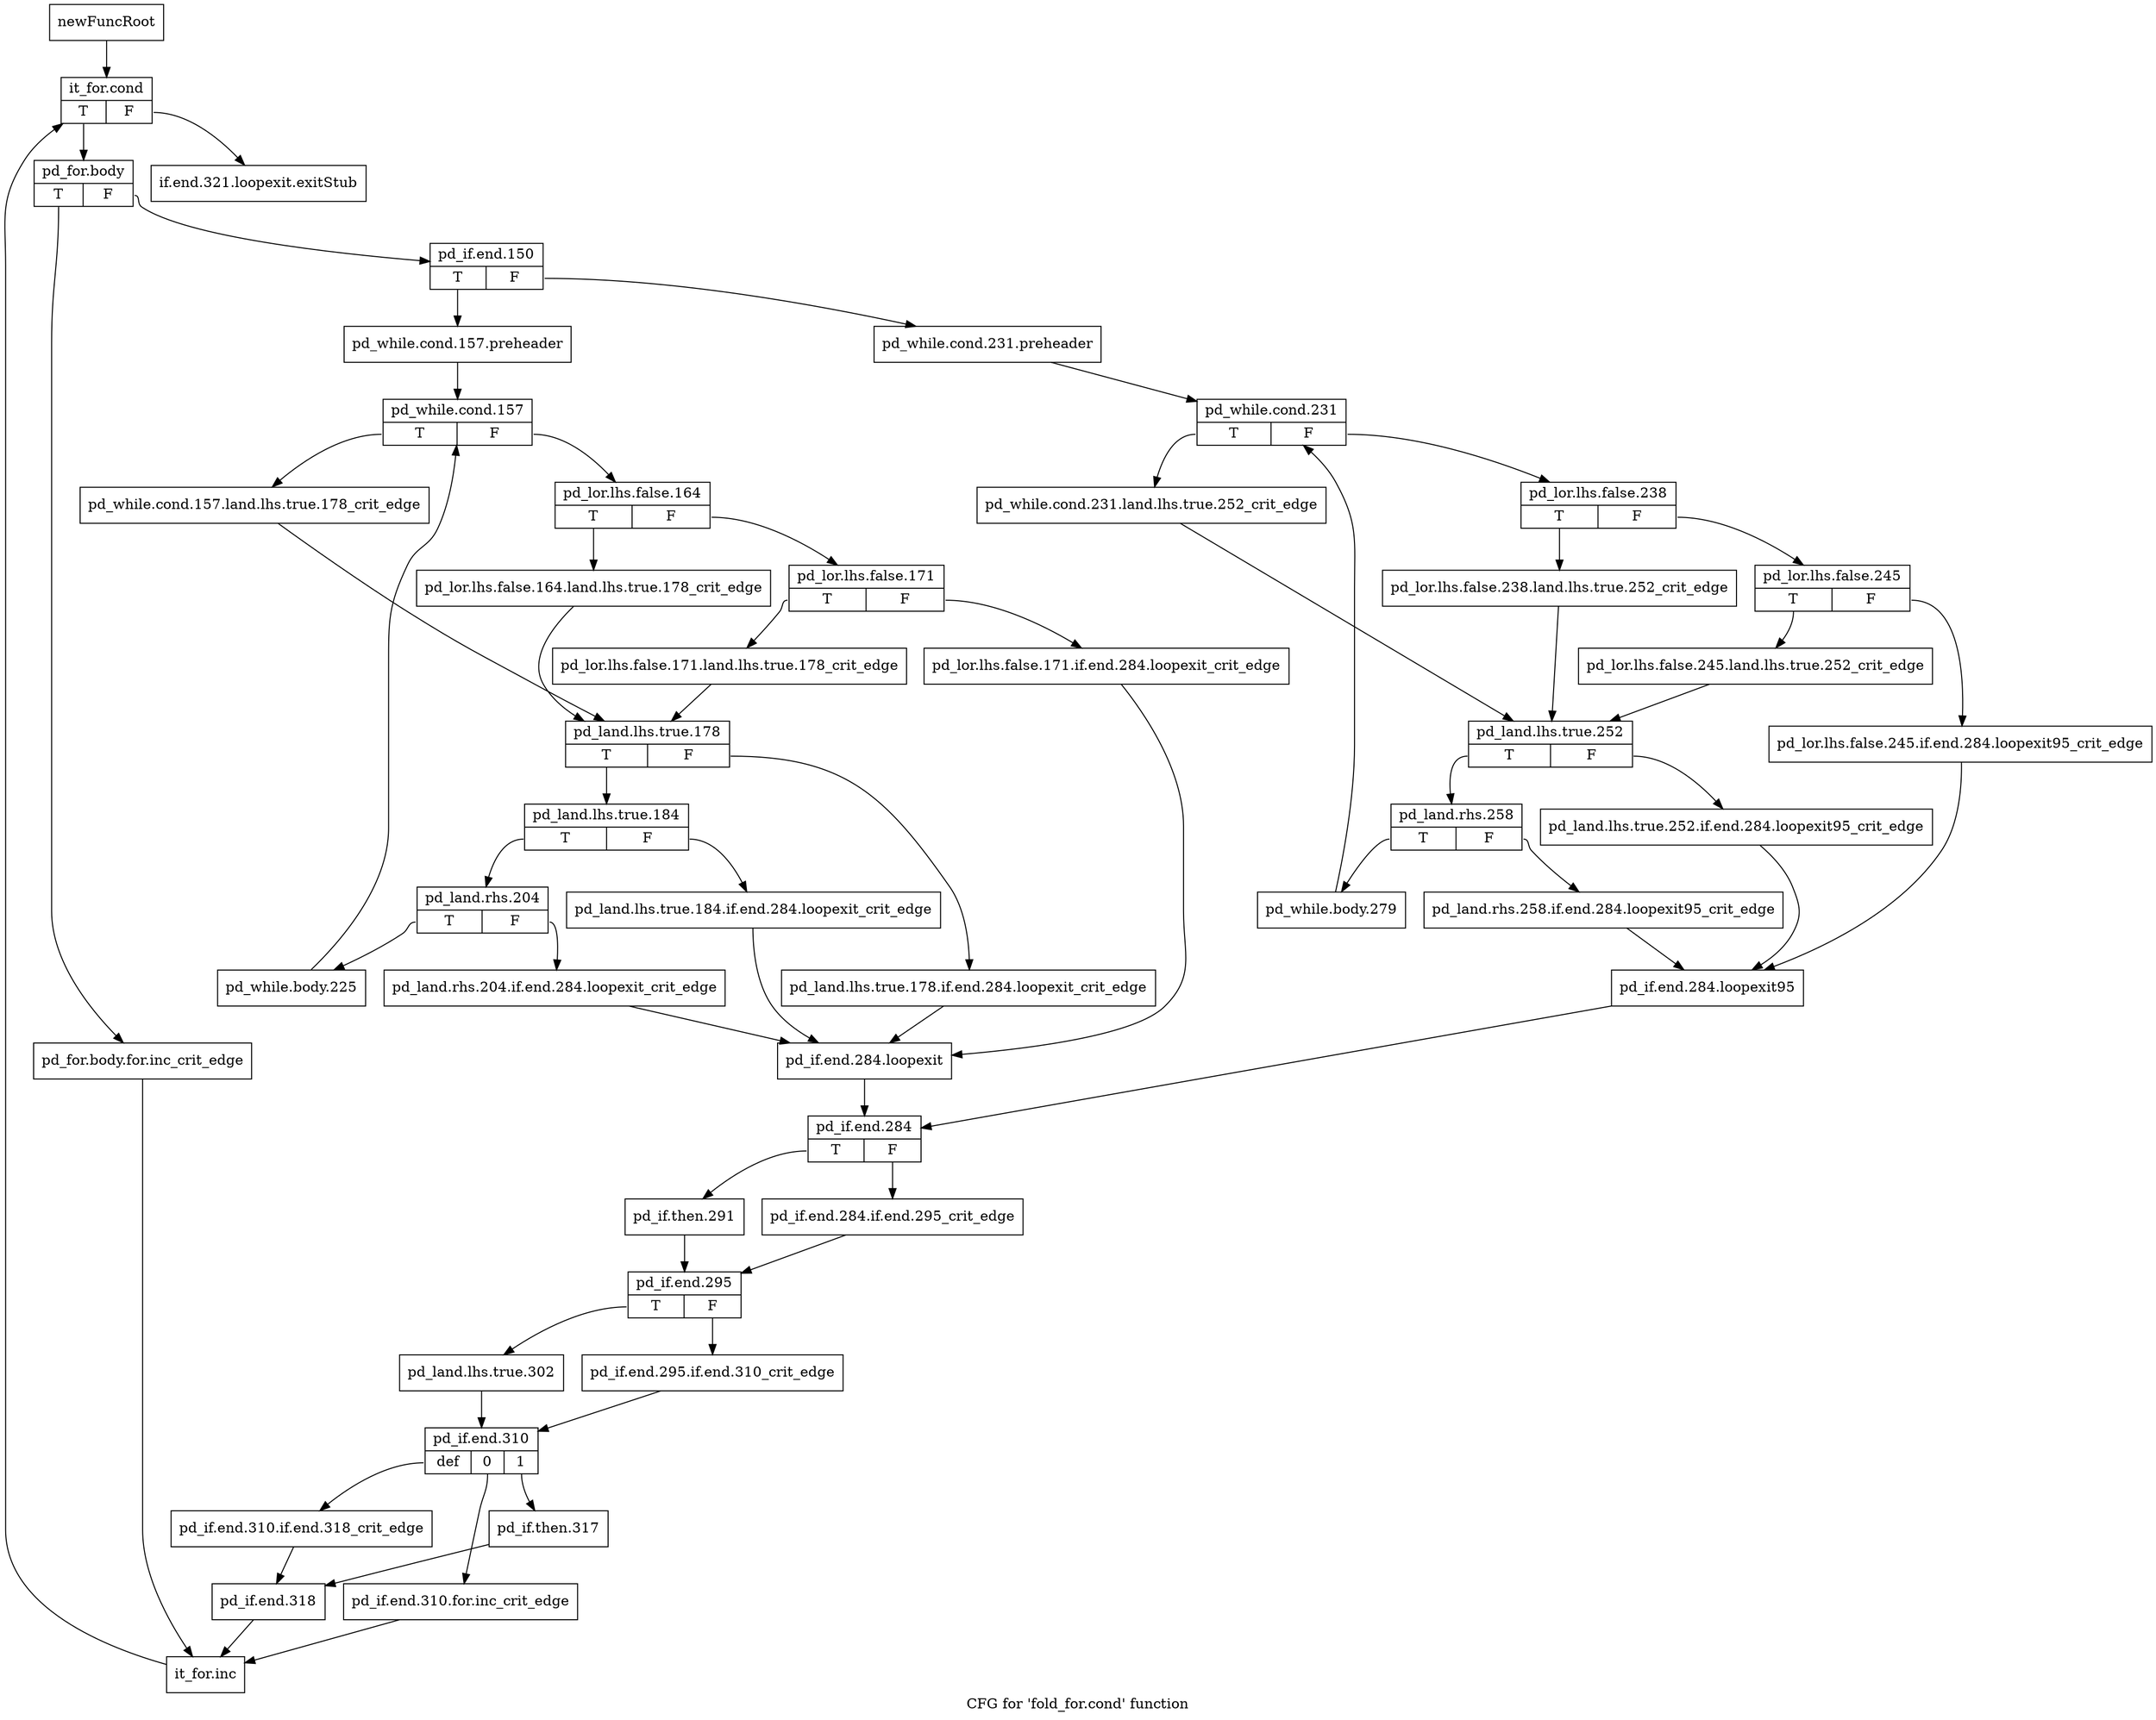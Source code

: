 digraph "CFG for 'fold_for.cond' function" {
	label="CFG for 'fold_for.cond' function";

	Node0xaf6c3c0 [shape=record,label="{newFuncRoot}"];
	Node0xaf6c3c0 -> Node0xaf6cef0;
	Node0xaf6c410 [shape=record,label="{if.end.321.loopexit.exitStub}"];
	Node0xaf6cef0 [shape=record,label="{it_for.cond|{<s0>T|<s1>F}}"];
	Node0xaf6cef0:s0 -> Node0xaf6cf40;
	Node0xaf6cef0:s1 -> Node0xaf6c410;
	Node0xaf6cf40 [shape=record,label="{pd_for.body|{<s0>T|<s1>F}}"];
	Node0xaf6cf40:s0 -> Node0xaf6dcb0;
	Node0xaf6cf40:s1 -> Node0xaf6cf90;
	Node0xaf6cf90 [shape=record,label="{pd_if.end.150|{<s0>T|<s1>F}}"];
	Node0xaf6cf90:s0 -> Node0xaf6d440;
	Node0xaf6cf90:s1 -> Node0xaf6cfe0;
	Node0xaf6cfe0 [shape=record,label="{pd_while.cond.231.preheader}"];
	Node0xaf6cfe0 -> Node0xaf6d030;
	Node0xaf6d030 [shape=record,label="{pd_while.cond.231|{<s0>T|<s1>F}}"];
	Node0xaf6d030:s0 -> Node0xaf6d210;
	Node0xaf6d030:s1 -> Node0xaf6d080;
	Node0xaf6d080 [shape=record,label="{pd_lor.lhs.false.238|{<s0>T|<s1>F}}"];
	Node0xaf6d080:s0 -> Node0xaf6d1c0;
	Node0xaf6d080:s1 -> Node0xaf6d0d0;
	Node0xaf6d0d0 [shape=record,label="{pd_lor.lhs.false.245|{<s0>T|<s1>F}}"];
	Node0xaf6d0d0:s0 -> Node0xaf6d170;
	Node0xaf6d0d0:s1 -> Node0xaf6d120;
	Node0xaf6d120 [shape=record,label="{pd_lor.lhs.false.245.if.end.284.loopexit95_crit_edge}"];
	Node0xaf6d120 -> Node0xaf6d3a0;
	Node0xaf6d170 [shape=record,label="{pd_lor.lhs.false.245.land.lhs.true.252_crit_edge}"];
	Node0xaf6d170 -> Node0xaf6d260;
	Node0xaf6d1c0 [shape=record,label="{pd_lor.lhs.false.238.land.lhs.true.252_crit_edge}"];
	Node0xaf6d1c0 -> Node0xaf6d260;
	Node0xaf6d210 [shape=record,label="{pd_while.cond.231.land.lhs.true.252_crit_edge}"];
	Node0xaf6d210 -> Node0xaf6d260;
	Node0xaf6d260 [shape=record,label="{pd_land.lhs.true.252|{<s0>T|<s1>F}}"];
	Node0xaf6d260:s0 -> Node0xaf6d300;
	Node0xaf6d260:s1 -> Node0xaf6d2b0;
	Node0xaf6d2b0 [shape=record,label="{pd_land.lhs.true.252.if.end.284.loopexit95_crit_edge}"];
	Node0xaf6d2b0 -> Node0xaf6d3a0;
	Node0xaf6d300 [shape=record,label="{pd_land.rhs.258|{<s0>T|<s1>F}}"];
	Node0xaf6d300:s0 -> Node0xaf6d3f0;
	Node0xaf6d300:s1 -> Node0xaf6d350;
	Node0xaf6d350 [shape=record,label="{pd_land.rhs.258.if.end.284.loopexit95_crit_edge}"];
	Node0xaf6d350 -> Node0xaf6d3a0;
	Node0xaf6d3a0 [shape=record,label="{pd_if.end.284.loopexit95}"];
	Node0xaf6d3a0 -> Node0xaf6d8f0;
	Node0xaf6d3f0 [shape=record,label="{pd_while.body.279}"];
	Node0xaf6d3f0 -> Node0xaf6d030;
	Node0xaf6d440 [shape=record,label="{pd_while.cond.157.preheader}"];
	Node0xaf6d440 -> Node0xaf6d490;
	Node0xaf6d490 [shape=record,label="{pd_while.cond.157|{<s0>T|<s1>F}}"];
	Node0xaf6d490:s0 -> Node0xaf6d670;
	Node0xaf6d490:s1 -> Node0xaf6d4e0;
	Node0xaf6d4e0 [shape=record,label="{pd_lor.lhs.false.164|{<s0>T|<s1>F}}"];
	Node0xaf6d4e0:s0 -> Node0xaf6d620;
	Node0xaf6d4e0:s1 -> Node0xaf6d530;
	Node0xaf6d530 [shape=record,label="{pd_lor.lhs.false.171|{<s0>T|<s1>F}}"];
	Node0xaf6d530:s0 -> Node0xaf6d5d0;
	Node0xaf6d530:s1 -> Node0xaf6d580;
	Node0xaf6d580 [shape=record,label="{pd_lor.lhs.false.171.if.end.284.loopexit_crit_edge}"];
	Node0xaf6d580 -> Node0xaf6d8a0;
	Node0xaf6d5d0 [shape=record,label="{pd_lor.lhs.false.171.land.lhs.true.178_crit_edge}"];
	Node0xaf6d5d0 -> Node0xaf6d6c0;
	Node0xaf6d620 [shape=record,label="{pd_lor.lhs.false.164.land.lhs.true.178_crit_edge}"];
	Node0xaf6d620 -> Node0xaf6d6c0;
	Node0xaf6d670 [shape=record,label="{pd_while.cond.157.land.lhs.true.178_crit_edge}"];
	Node0xaf6d670 -> Node0xaf6d6c0;
	Node0xaf6d6c0 [shape=record,label="{pd_land.lhs.true.178|{<s0>T|<s1>F}}"];
	Node0xaf6d6c0:s0 -> Node0xaf6d760;
	Node0xaf6d6c0:s1 -> Node0xaf6d710;
	Node0xaf6d710 [shape=record,label="{pd_land.lhs.true.178.if.end.284.loopexit_crit_edge}"];
	Node0xaf6d710 -> Node0xaf6d8a0;
	Node0xaf6d760 [shape=record,label="{pd_land.lhs.true.184|{<s0>T|<s1>F}}"];
	Node0xaf6d760:s0 -> Node0xaf6d800;
	Node0xaf6d760:s1 -> Node0xaf6d7b0;
	Node0xaf6d7b0 [shape=record,label="{pd_land.lhs.true.184.if.end.284.loopexit_crit_edge}"];
	Node0xaf6d7b0 -> Node0xaf6d8a0;
	Node0xaf6d800 [shape=record,label="{pd_land.rhs.204|{<s0>T|<s1>F}}"];
	Node0xaf6d800:s0 -> Node0xaf6dc60;
	Node0xaf6d800:s1 -> Node0xaf6d850;
	Node0xaf6d850 [shape=record,label="{pd_land.rhs.204.if.end.284.loopexit_crit_edge}"];
	Node0xaf6d850 -> Node0xaf6d8a0;
	Node0xaf6d8a0 [shape=record,label="{pd_if.end.284.loopexit}"];
	Node0xaf6d8a0 -> Node0xaf6d8f0;
	Node0xaf6d8f0 [shape=record,label="{pd_if.end.284|{<s0>T|<s1>F}}"];
	Node0xaf6d8f0:s0 -> Node0xaf6d990;
	Node0xaf6d8f0:s1 -> Node0xaf6d940;
	Node0xaf6d940 [shape=record,label="{pd_if.end.284.if.end.295_crit_edge}"];
	Node0xaf6d940 -> Node0xaf6d9e0;
	Node0xaf6d990 [shape=record,label="{pd_if.then.291}"];
	Node0xaf6d990 -> Node0xaf6d9e0;
	Node0xaf6d9e0 [shape=record,label="{pd_if.end.295|{<s0>T|<s1>F}}"];
	Node0xaf6d9e0:s0 -> Node0xaf6da80;
	Node0xaf6d9e0:s1 -> Node0xaf6da30;
	Node0xaf6da30 [shape=record,label="{pd_if.end.295.if.end.310_crit_edge}"];
	Node0xaf6da30 -> Node0xaf6dad0;
	Node0xaf6da80 [shape=record,label="{pd_land.lhs.true.302}"];
	Node0xaf6da80 -> Node0xaf6dad0;
	Node0xaf6dad0 [shape=record,label="{pd_if.end.310|{<s0>def|<s1>0|<s2>1}}"];
	Node0xaf6dad0:s0 -> Node0xaf6dbc0;
	Node0xaf6dad0:s1 -> Node0xaf6db70;
	Node0xaf6dad0:s2 -> Node0xaf6db20;
	Node0xaf6db20 [shape=record,label="{pd_if.then.317}"];
	Node0xaf6db20 -> Node0xaf6dc10;
	Node0xaf6db70 [shape=record,label="{pd_if.end.310.for.inc_crit_edge}"];
	Node0xaf6db70 -> Node0xaf6dd00;
	Node0xaf6dbc0 [shape=record,label="{pd_if.end.310.if.end.318_crit_edge}"];
	Node0xaf6dbc0 -> Node0xaf6dc10;
	Node0xaf6dc10 [shape=record,label="{pd_if.end.318}"];
	Node0xaf6dc10 -> Node0xaf6dd00;
	Node0xaf6dc60 [shape=record,label="{pd_while.body.225}"];
	Node0xaf6dc60 -> Node0xaf6d490;
	Node0xaf6dcb0 [shape=record,label="{pd_for.body.for.inc_crit_edge}"];
	Node0xaf6dcb0 -> Node0xaf6dd00;
	Node0xaf6dd00 [shape=record,label="{it_for.inc}"];
	Node0xaf6dd00 -> Node0xaf6cef0;
}
